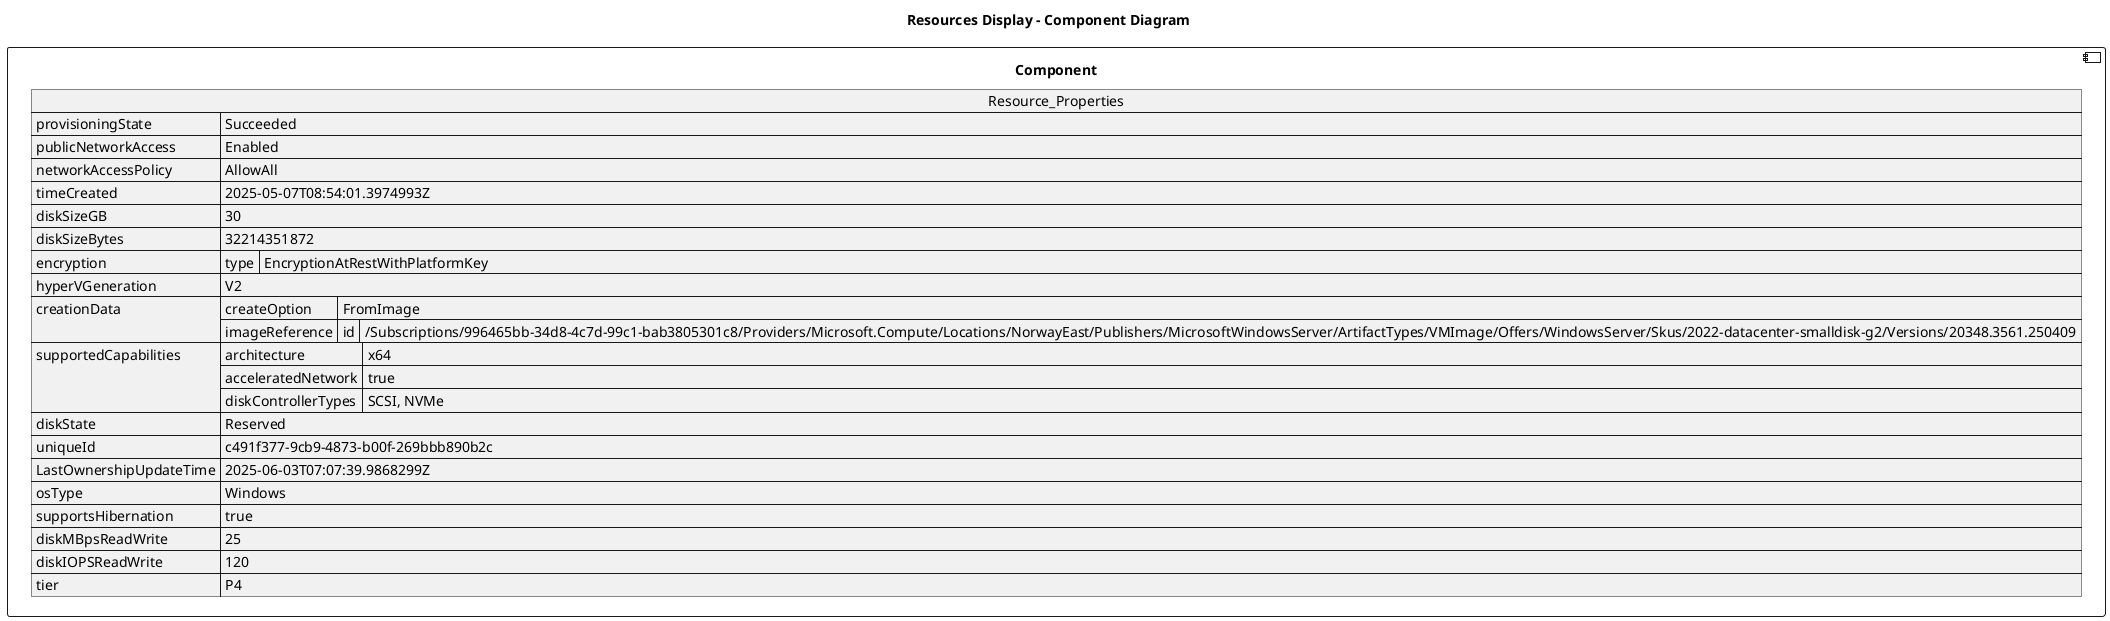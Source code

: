 @startuml

title Resources Display - Component Diagram

component Component {

json  Resource_Properties {
  "provisioningState": "Succeeded",
  "publicNetworkAccess": "Enabled",
  "networkAccessPolicy": "AllowAll",
  "timeCreated": "2025-05-07T08:54:01.3974993Z",
  "diskSizeGB": 30,
  "diskSizeBytes": 32214351872,
  "encryption": {
    "type": "EncryptionAtRestWithPlatformKey"
  },
  "hyperVGeneration": "V2",
  "creationData": {
    "createOption": "FromImage",
    "imageReference": {
      "id": "/Subscriptions/996465bb-34d8-4c7d-99c1-bab3805301c8/Providers/Microsoft.Compute/Locations/NorwayEast/Publishers/MicrosoftWindowsServer/ArtifactTypes/VMImage/Offers/WindowsServer/Skus/2022-datacenter-smalldisk-g2/Versions/20348.3561.250409"
    }
  },
  "supportedCapabilities": {
    "architecture": "x64",
    "acceleratedNetwork": true,
    "diskControllerTypes": "SCSI, NVMe"
  },
  "diskState": "Reserved",
  "uniqueId": "c491f377-9cb9-4873-b00f-269bbb890b2c",
  "LastOwnershipUpdateTime": "2025-06-03T07:07:39.9868299Z",
  "osType": "Windows",
  "supportsHibernation": true,
  "diskMBpsReadWrite": 25,
  "diskIOPSReadWrite": 120,
  "tier": "P4"
}
}
@enduml
